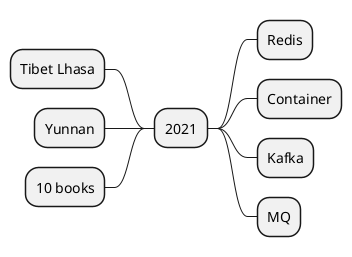 @startmindmap
+ 2021
++ Redis
++ Container
++ Kafka
++ MQ
-- Tibet Lhasa
-- Yunnan
-- 10 books

@endmindmap